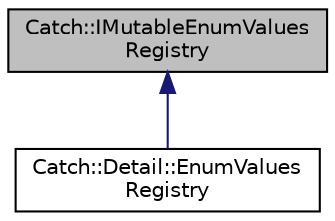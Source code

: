 digraph "Catch::IMutableEnumValuesRegistry"
{
  edge [fontname="Helvetica",fontsize="10",labelfontname="Helvetica",labelfontsize="10"];
  node [fontname="Helvetica",fontsize="10",shape=record];
  Node0 [label="Catch::IMutableEnumValues\lRegistry",height=0.2,width=0.4,color="black", fillcolor="grey75", style="filled", fontcolor="black"];
  Node0 -> Node1 [dir="back",color="midnightblue",fontsize="10",style="solid",fontname="Helvetica"];
  Node1 [label="Catch::Detail::EnumValues\lRegistry",height=0.2,width=0.4,color="black", fillcolor="white", style="filled",URL="$classCatch_1_1Detail_1_1EnumValuesRegistry.html"];
}
